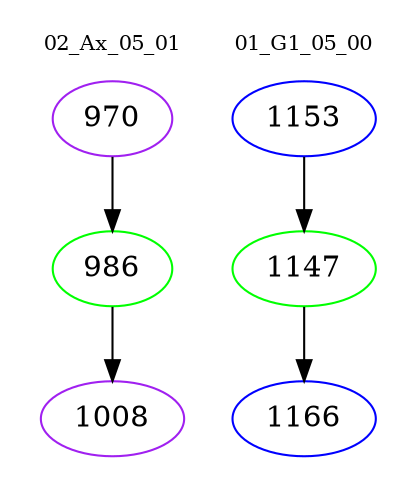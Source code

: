digraph{
subgraph cluster_0 {
color = white
label = "02_Ax_05_01";
fontsize=10;
T0_970 [label="970", color="purple"]
T0_970 -> T0_986 [color="black"]
T0_986 [label="986", color="green"]
T0_986 -> T0_1008 [color="black"]
T0_1008 [label="1008", color="purple"]
}
subgraph cluster_1 {
color = white
label = "01_G1_05_00";
fontsize=10;
T1_1153 [label="1153", color="blue"]
T1_1153 -> T1_1147 [color="black"]
T1_1147 [label="1147", color="green"]
T1_1147 -> T1_1166 [color="black"]
T1_1166 [label="1166", color="blue"]
}
}
